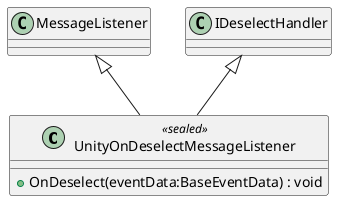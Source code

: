 @startuml
class UnityOnDeselectMessageListener <<sealed>> {
    + OnDeselect(eventData:BaseEventData) : void
}
MessageListener <|-- UnityOnDeselectMessageListener
IDeselectHandler <|-- UnityOnDeselectMessageListener
@enduml
